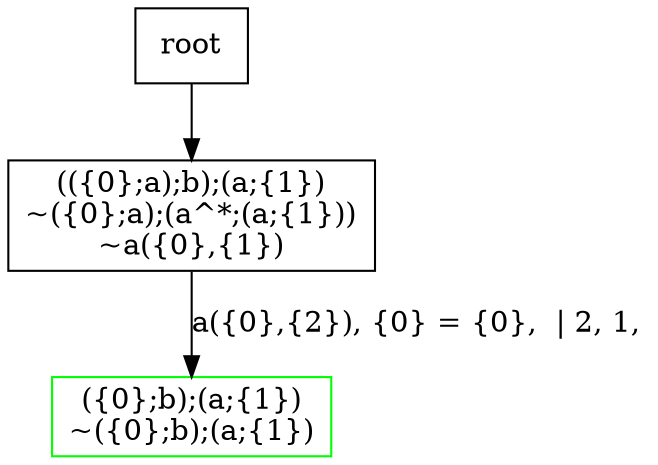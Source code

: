 digraph {
node[shape="box"]
N0x1238047e0[tooltip="11380286624860976059

", label="(({0};a);b);(a;{1})
~({0};a);(a^*;(a;{1}))
~a({0},{1})
"];
N0x1238047e0 -> N0x121e0a2b0[label ="a({0},{2}), {0} = {0},  | 2, 1, 
"];
N0x121e0a2b0[tooltip="17945260815039326714

", label="({0};b);(a;{1})
~({0};b);(a;{1})
", color=green];
root -> N0x1238047e0;
}
